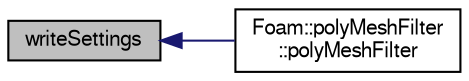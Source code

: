 digraph "writeSettings"
{
  bgcolor="transparent";
  edge [fontname="FreeSans",fontsize="10",labelfontname="FreeSans",labelfontsize="10"];
  node [fontname="FreeSans",fontsize="10",shape=record];
  rankdir="LR";
  Node1 [label="writeSettings",height=0.2,width=0.4,color="black", fillcolor="grey75", style="filled" fontcolor="black"];
  Node1 -> Node2 [dir="back",color="midnightblue",fontsize="10",style="solid",fontname="FreeSans"];
  Node2 [label="Foam::polyMeshFilter\l::polyMeshFilter",height=0.2,width=0.4,color="black",URL="$a01863.html#a20a4e2ddc3e301f14d3212b883cf0994",tooltip="Construct from fvMesh. "];
}
